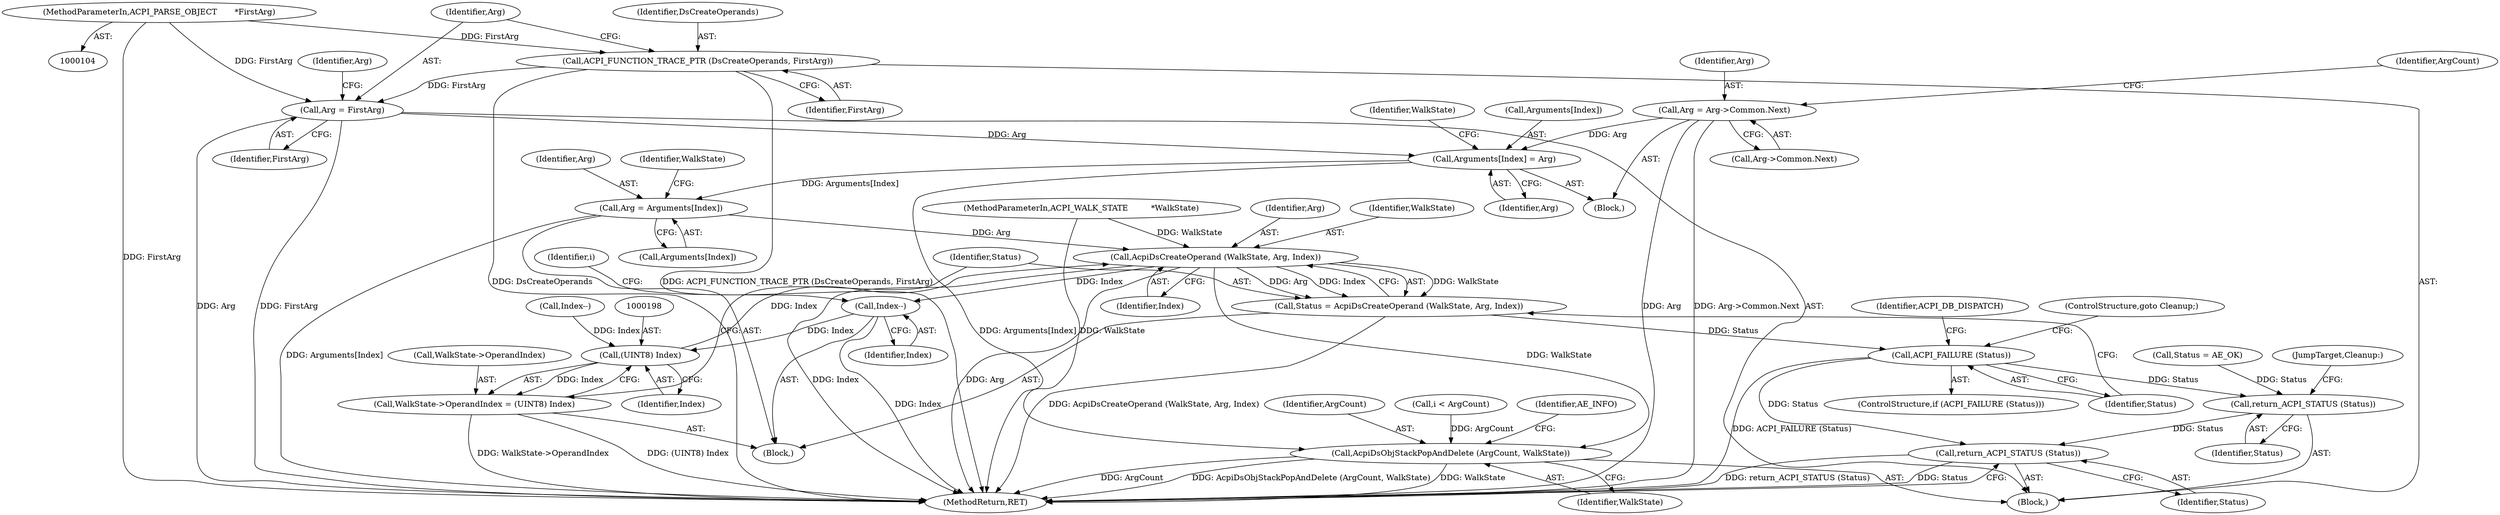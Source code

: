 digraph "1_acpica_987a3b5cf7175916e2a4b6ea5b8e70f830dfe732@array" {
"1000141" [label="(Call,Arguments[Index] = Arg)"];
"1000128" [label="(Call,Arg = FirstArg)"];
"1000125" [label="(Call,ACPI_FUNCTION_TRACE_PTR (DsCreateOperands, FirstArg))"];
"1000106" [label="(MethodParameterIn,ACPI_PARSE_OBJECT       *FirstArg)"];
"1000153" [label="(Call,Arg = Arg->Common.Next)"];
"1000188" [label="(Call,Arg = Arguments[Index])"];
"1000202" [label="(Call,AcpiDsCreateOperand (WalkState, Arg, Index))"];
"1000200" [label="(Call,Status = AcpiDsCreateOperand (WalkState, Arg, Index))"];
"1000207" [label="(Call,ACPI_FAILURE (Status))"];
"1000223" [label="(Call,return_ACPI_STATUS (Status))"];
"1000237" [label="(Call,return_ACPI_STATUS (Status))"];
"1000221" [label="(Call,Index--)"];
"1000197" [label="(Call,(UINT8) Index)"];
"1000193" [label="(Call,WalkState->OperandIndex = (UINT8) Index)"];
"1000226" [label="(Call,AcpiDsObjStackPopAndDelete (ArgCount, WalkState))"];
"1000204" [label="(Identifier,Arg)"];
"1000197" [label="(Call,(UINT8) Index)"];
"1000125" [label="(Call,ACPI_FUNCTION_TRACE_PTR (DsCreateOperands, FirstArg))"];
"1000161" [label="(Identifier,ArgCount)"];
"1000225" [label="(JumpTarget,Cleanup:)"];
"1000238" [label="(Identifier,Status)"];
"1000227" [label="(Identifier,ArgCount)"];
"1000239" [label="(MethodReturn,RET)"];
"1000210" [label="(ControlStructure,goto Cleanup;)"];
"1000149" [label="(Identifier,WalkState)"];
"1000105" [label="(MethodParameterIn,ACPI_WALK_STATE         *WalkState)"];
"1000155" [label="(Call,Arg->Common.Next)"];
"1000153" [label="(Call,Arg = Arg->Common.Next)"];
"1000203" [label="(Identifier,WalkState)"];
"1000141" [label="(Call,Arguments[Index] = Arg)"];
"1000195" [label="(Identifier,WalkState)"];
"1000202" [label="(Call,AcpiDsCreateOperand (WalkState, Arg, Index))"];
"1000201" [label="(Identifier,Status)"];
"1000193" [label="(Call,WalkState->OperandIndex = (UINT8) Index)"];
"1000182" [label="(Call,i < ArgCount)"];
"1000194" [label="(Call,WalkState->OperandIndex)"];
"1000223" [label="(Call,return_ACPI_STATUS (Status))"];
"1000176" [label="(Call,Index--)"];
"1000127" [label="(Identifier,FirstArg)"];
"1000228" [label="(Identifier,WalkState)"];
"1000224" [label="(Identifier,Status)"];
"1000145" [label="(Identifier,Arg)"];
"1000200" [label="(Call,Status = AcpiDsCreateOperand (WalkState, Arg, Index))"];
"1000189" [label="(Identifier,Arg)"];
"1000154" [label="(Identifier,Arg)"];
"1000106" [label="(MethodParameterIn,ACPI_PARSE_OBJECT       *FirstArg)"];
"1000190" [label="(Call,Arguments[Index])"];
"1000205" [label="(Identifier,Index)"];
"1000207" [label="(Call,ACPI_FAILURE (Status))"];
"1000221" [label="(Call,Index--)"];
"1000222" [label="(Identifier,Index)"];
"1000129" [label="(Identifier,Arg)"];
"1000188" [label="(Call,Arg = Arguments[Index])"];
"1000109" [label="(Call,Status = AE_OK)"];
"1000126" [label="(Identifier,DsCreateOperands)"];
"1000187" [label="(Block,)"];
"1000199" [label="(Identifier,Index)"];
"1000226" [label="(Call,AcpiDsObjStackPopAndDelete (ArgCount, WalkState))"];
"1000231" [label="(Identifier,AE_INFO)"];
"1000142" [label="(Call,Arguments[Index])"];
"1000130" [label="(Identifier,FirstArg)"];
"1000237" [label="(Call,return_ACPI_STATUS (Status))"];
"1000206" [label="(ControlStructure,if (ACPI_FAILURE (Status)))"];
"1000132" [label="(Identifier,Arg)"];
"1000208" [label="(Identifier,Status)"];
"1000133" [label="(Block,)"];
"1000128" [label="(Call,Arg = FirstArg)"];
"1000186" [label="(Identifier,i)"];
"1000213" [label="(Identifier,ACPI_DB_DISPATCH)"];
"1000107" [label="(Block,)"];
"1000141" -> "1000133"  [label="AST: "];
"1000141" -> "1000145"  [label="CFG: "];
"1000142" -> "1000141"  [label="AST: "];
"1000145" -> "1000141"  [label="AST: "];
"1000149" -> "1000141"  [label="CFG: "];
"1000141" -> "1000239"  [label="DDG: Arguments[Index]"];
"1000128" -> "1000141"  [label="DDG: Arg"];
"1000153" -> "1000141"  [label="DDG: Arg"];
"1000141" -> "1000188"  [label="DDG: Arguments[Index]"];
"1000128" -> "1000107"  [label="AST: "];
"1000128" -> "1000130"  [label="CFG: "];
"1000129" -> "1000128"  [label="AST: "];
"1000130" -> "1000128"  [label="AST: "];
"1000132" -> "1000128"  [label="CFG: "];
"1000128" -> "1000239"  [label="DDG: FirstArg"];
"1000128" -> "1000239"  [label="DDG: Arg"];
"1000125" -> "1000128"  [label="DDG: FirstArg"];
"1000106" -> "1000128"  [label="DDG: FirstArg"];
"1000125" -> "1000107"  [label="AST: "];
"1000125" -> "1000127"  [label="CFG: "];
"1000126" -> "1000125"  [label="AST: "];
"1000127" -> "1000125"  [label="AST: "];
"1000129" -> "1000125"  [label="CFG: "];
"1000125" -> "1000239"  [label="DDG: DsCreateOperands"];
"1000125" -> "1000239"  [label="DDG: ACPI_FUNCTION_TRACE_PTR (DsCreateOperands, FirstArg)"];
"1000106" -> "1000125"  [label="DDG: FirstArg"];
"1000106" -> "1000104"  [label="AST: "];
"1000106" -> "1000239"  [label="DDG: FirstArg"];
"1000153" -> "1000133"  [label="AST: "];
"1000153" -> "1000155"  [label="CFG: "];
"1000154" -> "1000153"  [label="AST: "];
"1000155" -> "1000153"  [label="AST: "];
"1000161" -> "1000153"  [label="CFG: "];
"1000153" -> "1000239"  [label="DDG: Arg"];
"1000153" -> "1000239"  [label="DDG: Arg->Common.Next"];
"1000188" -> "1000187"  [label="AST: "];
"1000188" -> "1000190"  [label="CFG: "];
"1000189" -> "1000188"  [label="AST: "];
"1000190" -> "1000188"  [label="AST: "];
"1000195" -> "1000188"  [label="CFG: "];
"1000188" -> "1000239"  [label="DDG: Arguments[Index]"];
"1000188" -> "1000202"  [label="DDG: Arg"];
"1000202" -> "1000200"  [label="AST: "];
"1000202" -> "1000205"  [label="CFG: "];
"1000203" -> "1000202"  [label="AST: "];
"1000204" -> "1000202"  [label="AST: "];
"1000205" -> "1000202"  [label="AST: "];
"1000200" -> "1000202"  [label="CFG: "];
"1000202" -> "1000239"  [label="DDG: Index"];
"1000202" -> "1000239"  [label="DDG: Arg"];
"1000202" -> "1000200"  [label="DDG: WalkState"];
"1000202" -> "1000200"  [label="DDG: Arg"];
"1000202" -> "1000200"  [label="DDG: Index"];
"1000105" -> "1000202"  [label="DDG: WalkState"];
"1000197" -> "1000202"  [label="DDG: Index"];
"1000202" -> "1000221"  [label="DDG: Index"];
"1000202" -> "1000226"  [label="DDG: WalkState"];
"1000200" -> "1000187"  [label="AST: "];
"1000201" -> "1000200"  [label="AST: "];
"1000208" -> "1000200"  [label="CFG: "];
"1000200" -> "1000239"  [label="DDG: AcpiDsCreateOperand (WalkState, Arg, Index)"];
"1000200" -> "1000207"  [label="DDG: Status"];
"1000207" -> "1000206"  [label="AST: "];
"1000207" -> "1000208"  [label="CFG: "];
"1000208" -> "1000207"  [label="AST: "];
"1000210" -> "1000207"  [label="CFG: "];
"1000213" -> "1000207"  [label="CFG: "];
"1000207" -> "1000239"  [label="DDG: ACPI_FAILURE (Status)"];
"1000207" -> "1000223"  [label="DDG: Status"];
"1000207" -> "1000237"  [label="DDG: Status"];
"1000223" -> "1000107"  [label="AST: "];
"1000223" -> "1000224"  [label="CFG: "];
"1000224" -> "1000223"  [label="AST: "];
"1000225" -> "1000223"  [label="CFG: "];
"1000109" -> "1000223"  [label="DDG: Status"];
"1000223" -> "1000237"  [label="DDG: Status"];
"1000237" -> "1000107"  [label="AST: "];
"1000237" -> "1000238"  [label="CFG: "];
"1000238" -> "1000237"  [label="AST: "];
"1000239" -> "1000237"  [label="CFG: "];
"1000237" -> "1000239"  [label="DDG: return_ACPI_STATUS (Status)"];
"1000237" -> "1000239"  [label="DDG: Status"];
"1000221" -> "1000187"  [label="AST: "];
"1000221" -> "1000222"  [label="CFG: "];
"1000222" -> "1000221"  [label="AST: "];
"1000186" -> "1000221"  [label="CFG: "];
"1000221" -> "1000239"  [label="DDG: Index"];
"1000221" -> "1000197"  [label="DDG: Index"];
"1000197" -> "1000193"  [label="AST: "];
"1000197" -> "1000199"  [label="CFG: "];
"1000198" -> "1000197"  [label="AST: "];
"1000199" -> "1000197"  [label="AST: "];
"1000193" -> "1000197"  [label="CFG: "];
"1000197" -> "1000193"  [label="DDG: Index"];
"1000176" -> "1000197"  [label="DDG: Index"];
"1000193" -> "1000187"  [label="AST: "];
"1000194" -> "1000193"  [label="AST: "];
"1000201" -> "1000193"  [label="CFG: "];
"1000193" -> "1000239"  [label="DDG: (UINT8) Index"];
"1000193" -> "1000239"  [label="DDG: WalkState->OperandIndex"];
"1000226" -> "1000107"  [label="AST: "];
"1000226" -> "1000228"  [label="CFG: "];
"1000227" -> "1000226"  [label="AST: "];
"1000228" -> "1000226"  [label="AST: "];
"1000231" -> "1000226"  [label="CFG: "];
"1000226" -> "1000239"  [label="DDG: ArgCount"];
"1000226" -> "1000239"  [label="DDG: AcpiDsObjStackPopAndDelete (ArgCount, WalkState)"];
"1000226" -> "1000239"  [label="DDG: WalkState"];
"1000182" -> "1000226"  [label="DDG: ArgCount"];
"1000105" -> "1000226"  [label="DDG: WalkState"];
}
